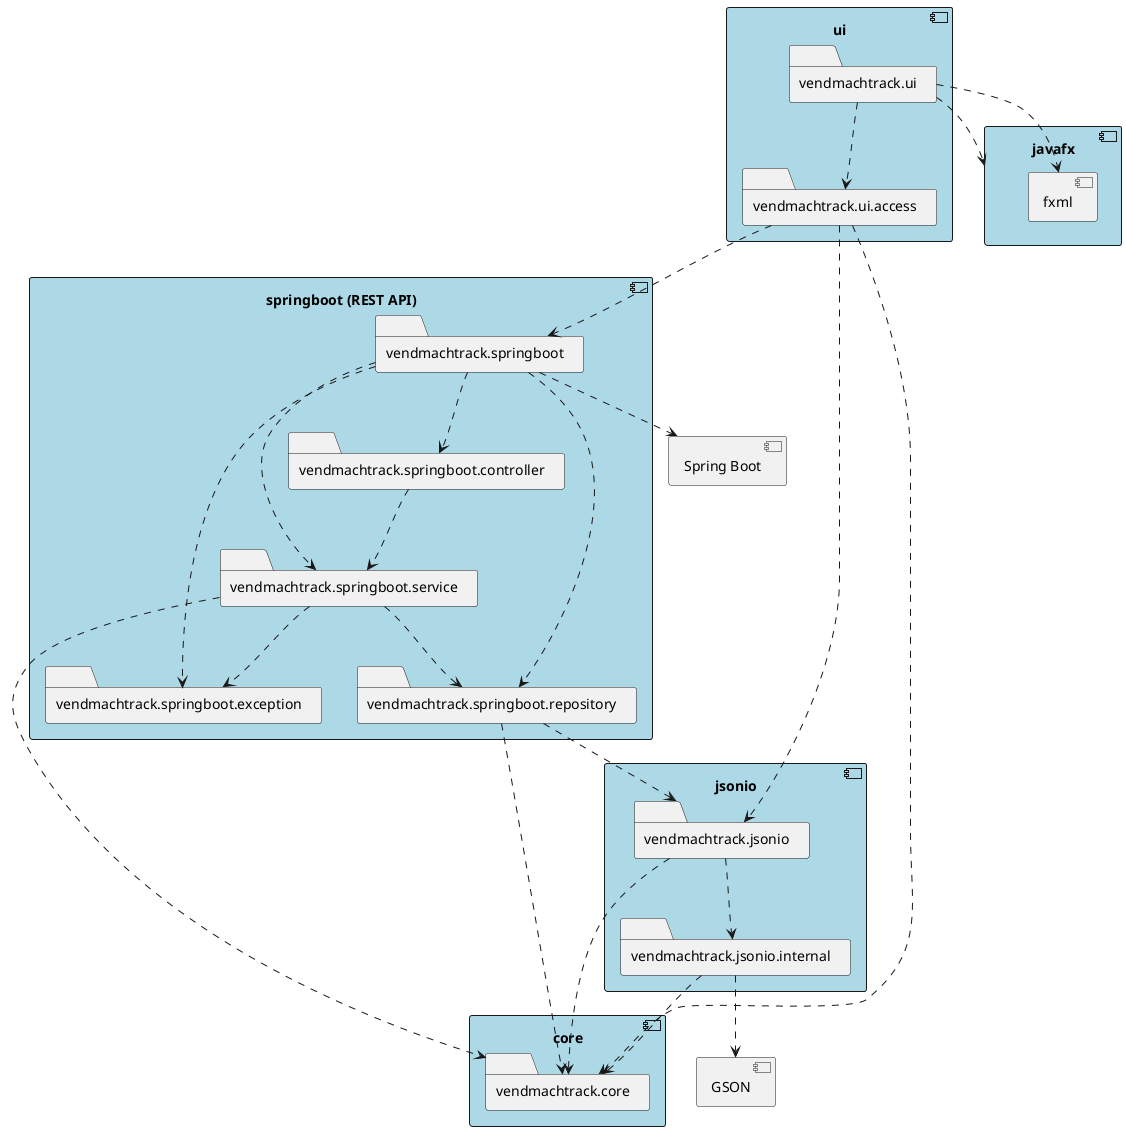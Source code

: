@startuml PackageDiagram

skinparam package {
  BackgroundColor LightBlue
}

component "core" {
  folder vendmachtrack.core {
  }
}

component "jsonio" {
  folder vendmachtrack.jsonio {
  }
  folder vendmachtrack.jsonio.internal {
  }
}

component "springboot (REST API)" {
  folder vendmachtrack.springboot {
  }
  folder vendmachtrack.springboot.controller {
  }
  folder vendmachtrack.springboot.exception {
  }
  folder vendmachtrack.springboot.repository {
  }
  folder vendmachtrack.springboot.service {
  }
}



component "ui" {
  folder vendmachtrack.ui {
  }
  folder vendmachtrack.ui.access
}

component "javafx"{
  component "fxml" {
}
}

component "GSON" {
}
component "Spring Boot" as springboot{
}

vendmachtrack.ui ..> vendmachtrack.ui.access
vendmachtrack.ui ..> javafx
vendmachtrack.ui ..> fxml

vendmachtrack.ui.access ..> vendmachtrack.springboot
vendmachtrack.ui.access ..> vendmachtrack.core
vendmachtrack.ui.access ..> vendmachtrack.jsonio


vendmachtrack.springboot ..> vendmachtrack.springboot.controller
vendmachtrack.springboot ..> vendmachtrack.springboot.exception
vendmachtrack.springboot ..> vendmachtrack.springboot.repository
vendmachtrack.springboot ..> vendmachtrack.springboot.service
vendmachtrack.springboot.repository ..> vendmachtrack.core
vendmachtrack.springboot.repository ..> vendmachtrack.jsonio
vendmachtrack.springboot.controller ..> vendmachtrack.springboot.service
vendmachtrack.springboot.service ..> vendmachtrack.core
vendmachtrack.springboot.service ..> vendmachtrack.springboot.exception
vendmachtrack.springboot.service ..> vendmachtrack.springboot.repository
vendmachtrack.springboot ..> springboot

vendmachtrack.jsonio ..> vendmachtrack.jsonio.internal
vendmachtrack.jsonio ..> vendmachtrack.core
vendmachtrack.jsonio.internal ..> vendmachtrack.core
vendmachtrack.jsonio.internal ..> GSON

@enduml